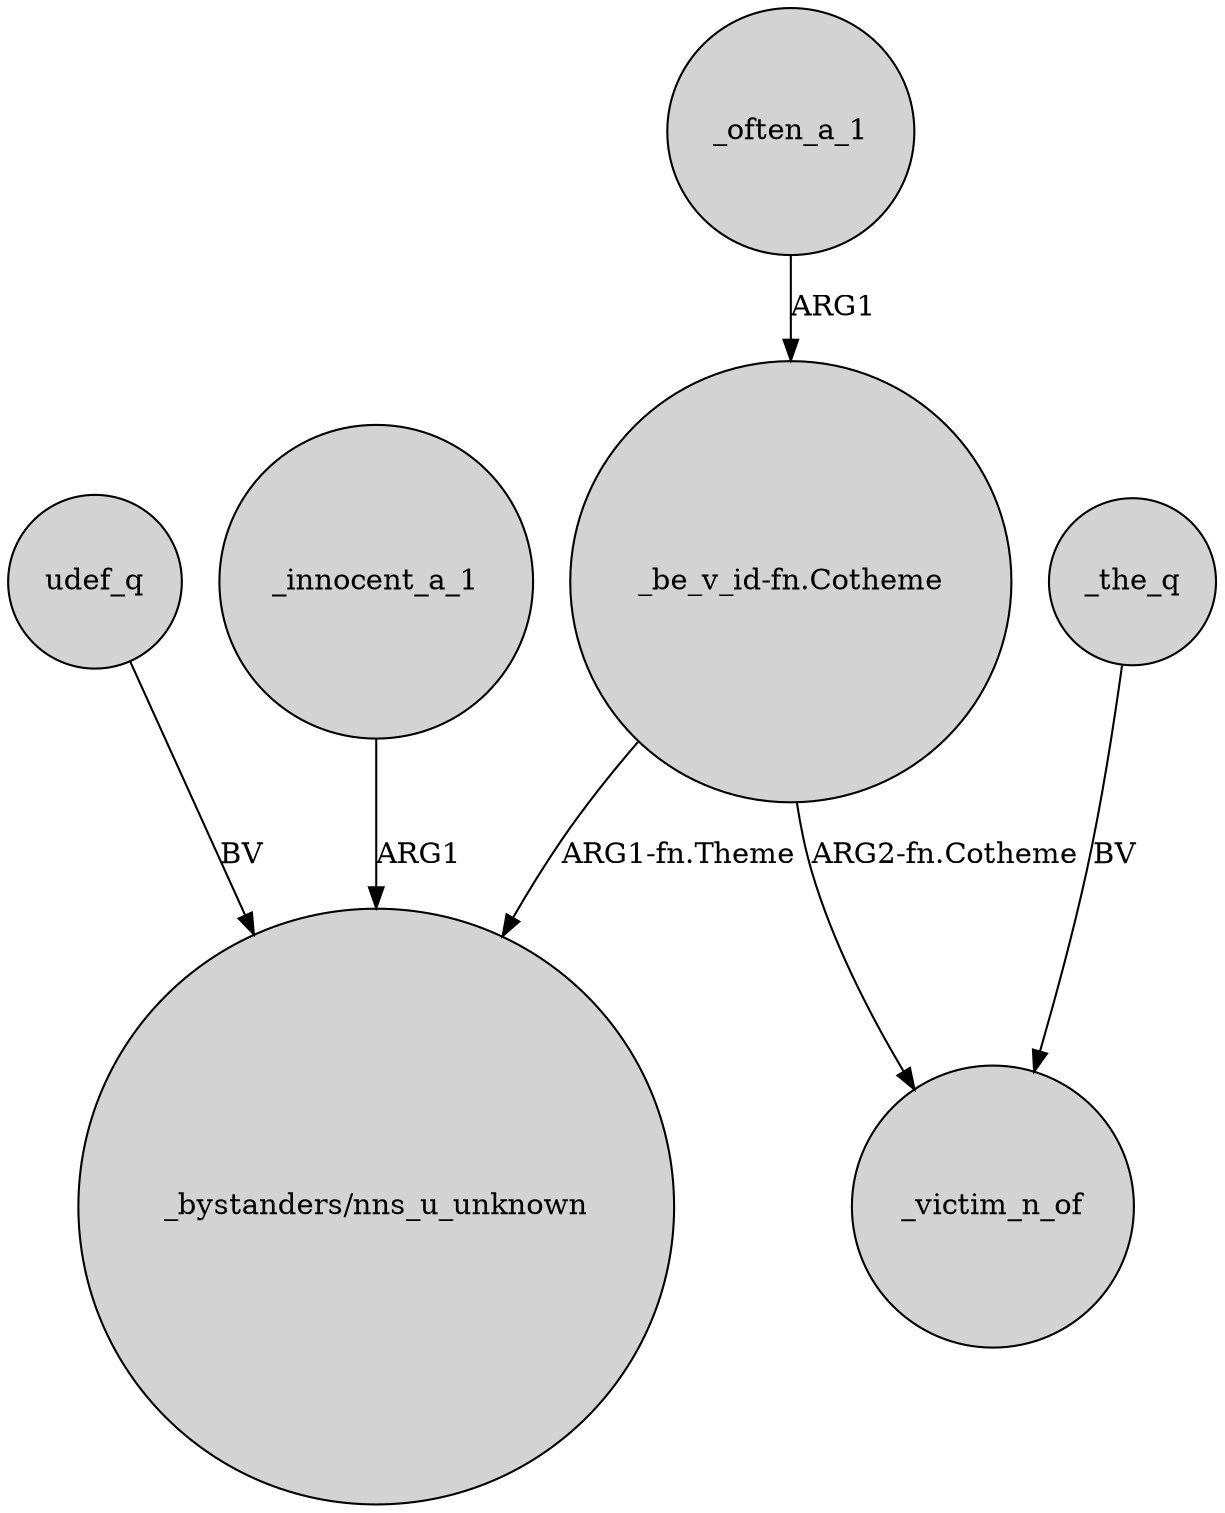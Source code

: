digraph {
	node [shape=circle style=filled]
	_often_a_1 -> "_be_v_id-fn.Cotheme" [label=ARG1]
	udef_q -> "_bystanders/nns_u_unknown" [label=BV]
	"_be_v_id-fn.Cotheme" -> "_bystanders/nns_u_unknown" [label="ARG1-fn.Theme"]
	"_be_v_id-fn.Cotheme" -> _victim_n_of [label="ARG2-fn.Cotheme"]
	_the_q -> _victim_n_of [label=BV]
	_innocent_a_1 -> "_bystanders/nns_u_unknown" [label=ARG1]
}
